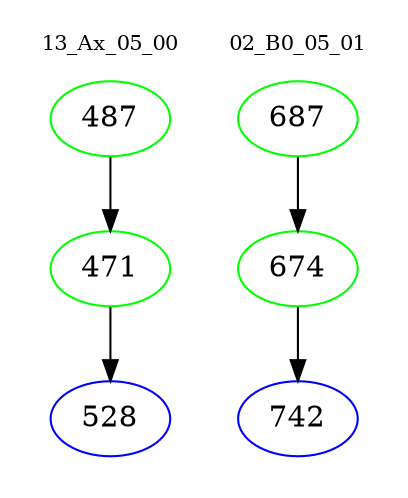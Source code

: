 digraph{
subgraph cluster_0 {
color = white
label = "13_Ax_05_00";
fontsize=10;
T0_487 [label="487", color="green"]
T0_487 -> T0_471 [color="black"]
T0_471 [label="471", color="green"]
T0_471 -> T0_528 [color="black"]
T0_528 [label="528", color="blue"]
}
subgraph cluster_1 {
color = white
label = "02_B0_05_01";
fontsize=10;
T1_687 [label="687", color="green"]
T1_687 -> T1_674 [color="black"]
T1_674 [label="674", color="green"]
T1_674 -> T1_742 [color="black"]
T1_742 [label="742", color="blue"]
}
}
